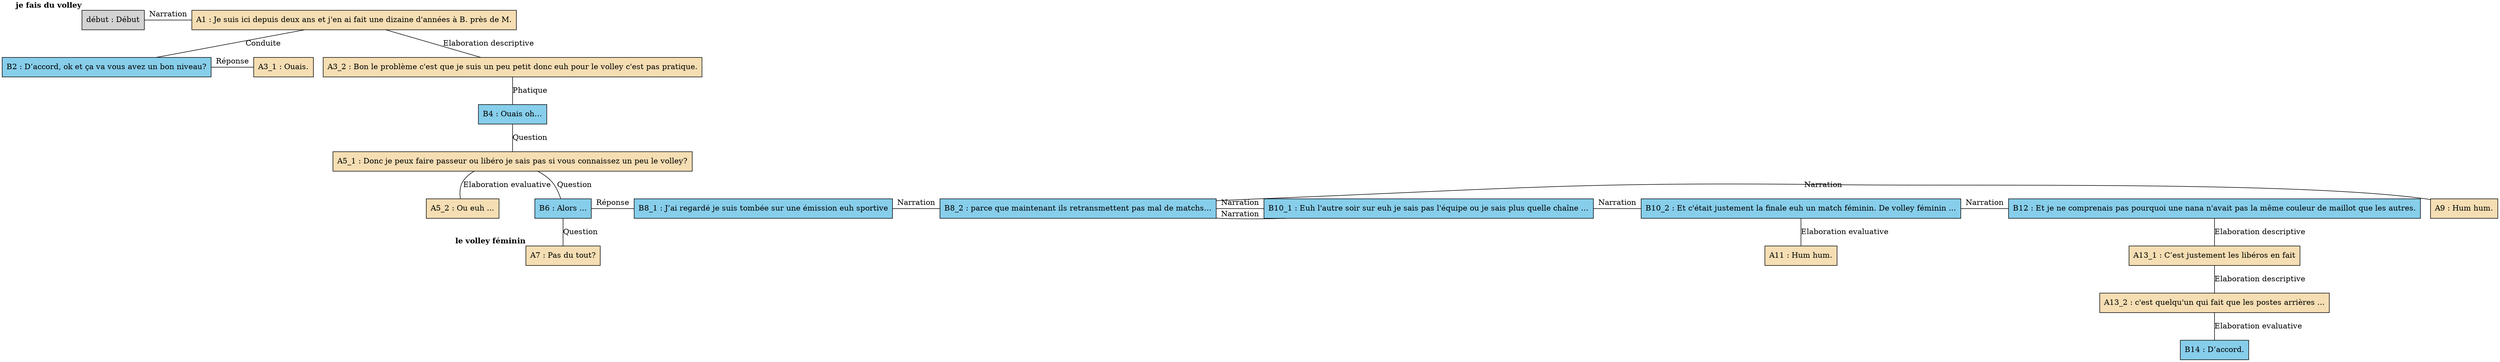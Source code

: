 digraph C08 {
	node [shape=box style=filled]
	"début" [label="début : Début" xlabel=<<B>je fais du volley</B>>]
	A1 [label="A1 : Je suis ici depuis deux ans et j'en ai fait une dizaine d'années à B. près de M." fillcolor=wheat xlabel=""]
	B2 [label="B2 : D’accord, ok et ça va vous avez un bon niveau?" fillcolor=skyblue xlabel=""]
	A3_1 [label="A3_1 : Ouais." fillcolor=wheat xlabel=""]
	A3_2 [label="A3_2 : Bon le problème c'est que je suis un peu petit donc euh pour le volley c'est pas pratique." fillcolor=wheat xlabel=""]
	B4 [label="B4 : Ouais oh…" fillcolor=skyblue xlabel=""]
	A5_1 [label="A5_1 : Donc je peux faire passeur ou libéro je sais pas si vous connaissez un peu le volley?" fillcolor=wheat xlabel=""]
	A5_2 [label="A5_2 : Ou euh ..." fillcolor=wheat xlabel=""]
	B6 [label="B6 : Alors ..." fillcolor=skyblue xlabel=""]
	A7 [label="A7 : Pas du tout?" fillcolor=wheat xlabel=<<B>le volley féminin</B>>]
	B8_1 [label="B8_1 : J’ai regardé je suis tombée sur une émission euh sportive" fillcolor=skyblue xlabel=""]
	B8_2 [label="B8_2 : parce que maintenant ils retransmettent pas mal de matchs…" fillcolor=skyblue xlabel=""]
	A9 [label="A9 : Hum hum." fillcolor=wheat xlabel=""]
	B10_1 [label="B10_1 : Euh l'autre soir sur euh je sais pas l'équipe ou je sais plus quelle chaîne …" fillcolor=skyblue xlabel=""]
	B10_2 [label="B10_2 : Et c'était justement la finale euh un match féminin. De volley féminin ..." fillcolor=skyblue xlabel=""]
	A11 [label="A11 : Hum hum." fillcolor=wheat xlabel=""]
	B12 [label="B12 : Et je ne comprenais pas pourquoi une nana n'avait pas la même couleur de maillot que les autres." fillcolor=skyblue xlabel=""]
	A13_1 [label="A13_1 : C’est justement les libéros en fait" fillcolor=wheat xlabel=""]
	A13_2 [label="A13_2 : c'est quelqu'un qui fait que les postes arrières ..." fillcolor=wheat xlabel=""]
	B14 [label="B14 : D’accord." fillcolor=skyblue xlabel=""]
	{
		rank=same
		"début"
		A1
		"début" -> A1 [label=Narration dir=none]
	}
	A1 -> B2 [label=Conduite dir=none]
	{
		rank=same
		B2
		A3_1
		B2 -> A3_1 [label="Réponse" dir=none]
	}
	A1 -> A3_2 [label="Elaboration descriptive" dir=none]
	A3_2 -> B4 [label=Phatique dir=none]
	B4 -> A5_1 [label=Question dir=none]
	A5_1 -> A5_2 [label="Elaboration evaluative" dir=none]
	A5_1 -> B6 [label=Question dir=none]
	B6 -> A7 [label=Question dir=none]
	{
		rank=same
		B6
		B8_1
		B6 -> B8_1 [label="Réponse" dir=none]
	}
	{
		rank=same
		B8_1
		B8_2
		B8_1 -> B8_2 [label=Narration dir=none]
	}
	{
		rank=same
		B8_2
		A9
		B8_2 -> A9 [label=Narration dir=none]
	}
	{
		rank=same
		B8_2
		B10_1
		B8_2 -> B10_1 [label=Narration dir=none]
	}
	{
		rank=same
		B8_2
		B10_1
		B8_2 -> B10_1 [label=Narration dir=none]
	}
	{
		rank=same
		B10_1
		B10_2
		B10_1 -> B10_2 [label=Narration dir=none]
	}
	B10_2 -> A11 [label="Elaboration evaluative" dir=none]
	{
		rank=same
		B10_2
		B12
		B10_2 -> B12 [label=Narration dir=none]
	}
	B12 -> A13_1 [label="Elaboration descriptive" dir=none]
	A13_1 -> A13_2 [label="Elaboration descriptive" dir=none]
	A13_2 -> B14 [label="Elaboration evaluative" dir=none]
}

